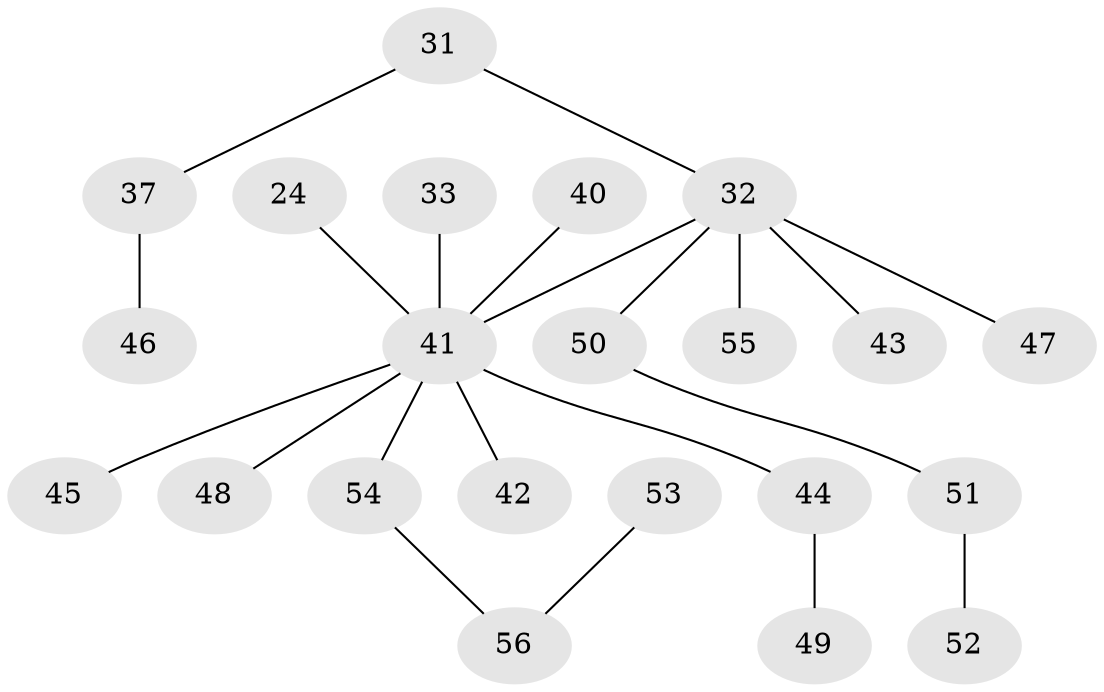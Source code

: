 // original degree distribution, {3: 0.17857142857142858, 6: 0.017857142857142856, 5: 0.05357142857142857, 2: 0.25, 4: 0.017857142857142856, 1: 0.48214285714285715}
// Generated by graph-tools (version 1.1) at 2025/56/03/04/25 21:56:11]
// undirected, 22 vertices, 21 edges
graph export_dot {
graph [start="1"]
  node [color=gray90,style=filled];
  24;
  31;
  32 [super="+2+5+11+15+26+17+20+21+25+27"];
  33;
  37;
  40;
  41 [super="+18+35+29+23+22"];
  42;
  43;
  44 [super="+30+39"];
  45;
  46;
  47;
  48;
  49;
  50;
  51;
  52;
  53;
  54 [super="+36"];
  55;
  56 [super="+38"];
  24 -- 41;
  31 -- 37;
  31 -- 32;
  32 -- 47;
  32 -- 50;
  32 -- 55;
  32 -- 41;
  32 -- 43;
  33 -- 41;
  37 -- 46;
  40 -- 41;
  41 -- 42;
  41 -- 44;
  41 -- 45;
  41 -- 48;
  41 -- 54;
  44 -- 49;
  50 -- 51;
  51 -- 52;
  53 -- 56;
  54 -- 56;
}
